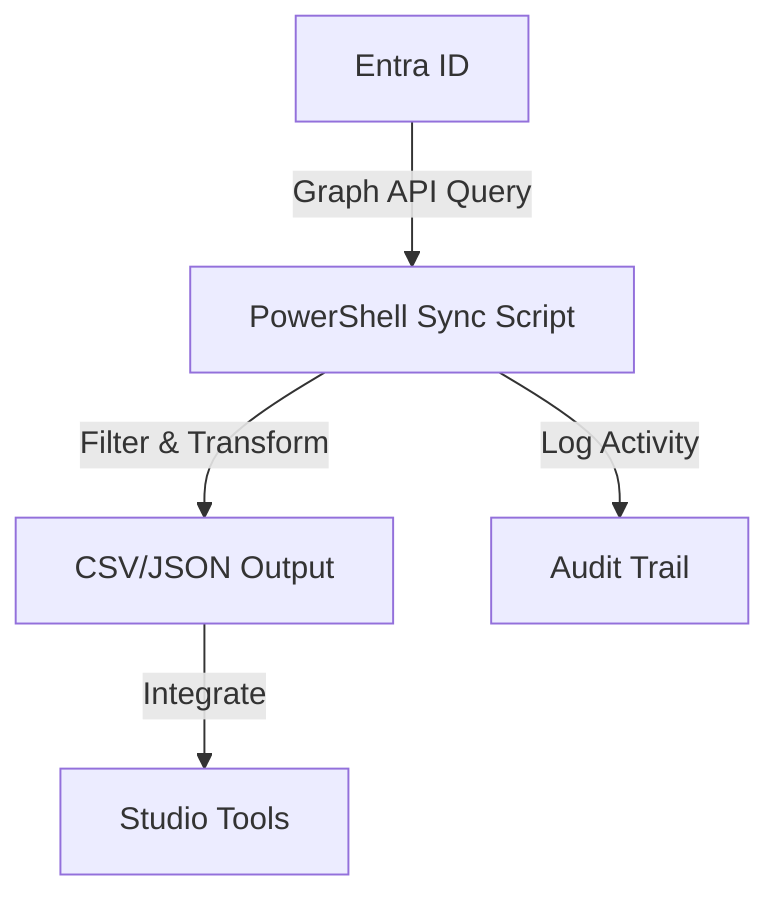 graph TD
    A[Entra ID] -->|Graph API Query| B[PowerShell Sync Script]
    B -->|Filter & Transform| C[CSV/JSON Output]
    C -->|Integrate| D[Studio Tools]
    B -->|Log Activity| E[Audit Trail]